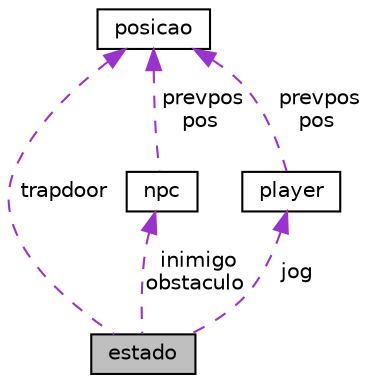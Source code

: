 digraph "estado"
{
  edge [fontname="Helvetica",fontsize="10",labelfontname="Helvetica",labelfontsize="10"];
  node [fontname="Helvetica",fontsize="10",shape=record];
  Node1 [label="estado",height=0.2,width=0.4,color="black", fillcolor="grey75", style="filled", fontcolor="black"];
  Node2 -> Node1 [dir="back",color="darkorchid3",fontsize="10",style="dashed",label=" trapdoor" ,fontname="Helvetica"];
  Node2 [label="posicao",height=0.2,width=0.4,color="black", fillcolor="white", style="filled",URL="$structposicao.html",tooltip="Estrutura que armazena uma posição. "];
  Node3 -> Node1 [dir="back",color="darkorchid3",fontsize="10",style="dashed",label=" inimigo\nobstaculo" ,fontname="Helvetica"];
  Node3 [label="npc",height=0.2,width=0.4,color="black", fillcolor="white", style="filled",URL="$structnpc.html",tooltip="Estrutura que descreve uma non playable character. "];
  Node2 -> Node3 [dir="back",color="darkorchid3",fontsize="10",style="dashed",label=" prevpos\npos" ,fontname="Helvetica"];
  Node4 -> Node1 [dir="back",color="darkorchid3",fontsize="10",style="dashed",label=" jog" ,fontname="Helvetica"];
  Node4 [label="player",height=0.2,width=0.4,color="black", fillcolor="white", style="filled",URL="$structplayer.html",tooltip="Estrutura que descreve o jogador. "];
  Node2 -> Node4 [dir="back",color="darkorchid3",fontsize="10",style="dashed",label=" prevpos\npos" ,fontname="Helvetica"];
}

